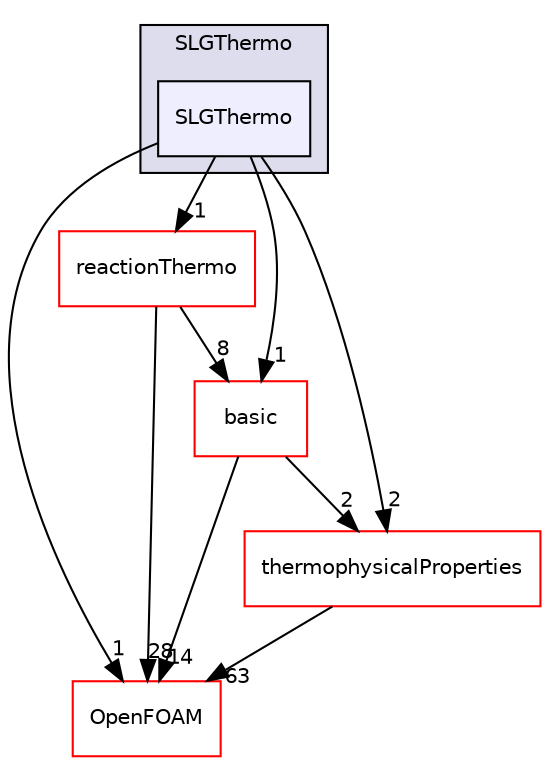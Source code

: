 digraph "src/thermophysicalModels/SLGThermo/SLGThermo" {
  bgcolor=transparent;
  compound=true
  node [ fontsize="10", fontname="Helvetica"];
  edge [ labelfontsize="10", labelfontname="Helvetica"];
  subgraph clusterdir_f36cb8566f9af60a41b6fcbfb833c602 {
    graph [ bgcolor="#ddddee", pencolor="black", label="SLGThermo" fontname="Helvetica", fontsize="10", URL="dir_f36cb8566f9af60a41b6fcbfb833c602.html"]
  dir_2f24aabd7b04e097804647f01e8577c7 [shape=box, label="SLGThermo", style="filled", fillcolor="#eeeeff", pencolor="black", URL="dir_2f24aabd7b04e097804647f01e8577c7.html"];
  }
  dir_c5473ff19b20e6ec4dfe5c310b3778a8 [shape=box label="OpenFOAM" color="red" URL="dir_c5473ff19b20e6ec4dfe5c310b3778a8.html"];
  dir_87c7a4a86ffb283740ec390ea55551cb [shape=box label="reactionThermo" color="red" URL="dir_87c7a4a86ffb283740ec390ea55551cb.html"];
  dir_e18d608ec106eacfb005ee36ef0e1b8f [shape=box label="thermophysicalProperties" color="red" URL="dir_e18d608ec106eacfb005ee36ef0e1b8f.html"];
  dir_38cb9973e0eaf6834e10b18bff965c4b [shape=box label="basic" color="red" URL="dir_38cb9973e0eaf6834e10b18bff965c4b.html"];
  dir_87c7a4a86ffb283740ec390ea55551cb->dir_c5473ff19b20e6ec4dfe5c310b3778a8 [headlabel="28", labeldistance=1.5 headhref="dir_003779_002151.html"];
  dir_87c7a4a86ffb283740ec390ea55551cb->dir_38cb9973e0eaf6834e10b18bff965c4b [headlabel="8", labeldistance=1.5 headhref="dir_003779_003668.html"];
  dir_e18d608ec106eacfb005ee36ef0e1b8f->dir_c5473ff19b20e6ec4dfe5c310b3778a8 [headlabel="63", labeldistance=1.5 headhref="dir_003884_002151.html"];
  dir_2f24aabd7b04e097804647f01e8577c7->dir_c5473ff19b20e6ec4dfe5c310b3778a8 [headlabel="1", labeldistance=1.5 headhref="dir_003808_002151.html"];
  dir_2f24aabd7b04e097804647f01e8577c7->dir_87c7a4a86ffb283740ec390ea55551cb [headlabel="1", labeldistance=1.5 headhref="dir_003808_003779.html"];
  dir_2f24aabd7b04e097804647f01e8577c7->dir_e18d608ec106eacfb005ee36ef0e1b8f [headlabel="2", labeldistance=1.5 headhref="dir_003808_003884.html"];
  dir_2f24aabd7b04e097804647f01e8577c7->dir_38cb9973e0eaf6834e10b18bff965c4b [headlabel="1", labeldistance=1.5 headhref="dir_003808_003668.html"];
  dir_38cb9973e0eaf6834e10b18bff965c4b->dir_c5473ff19b20e6ec4dfe5c310b3778a8 [headlabel="14", labeldistance=1.5 headhref="dir_003668_002151.html"];
  dir_38cb9973e0eaf6834e10b18bff965c4b->dir_e18d608ec106eacfb005ee36ef0e1b8f [headlabel="2", labeldistance=1.5 headhref="dir_003668_003884.html"];
}
